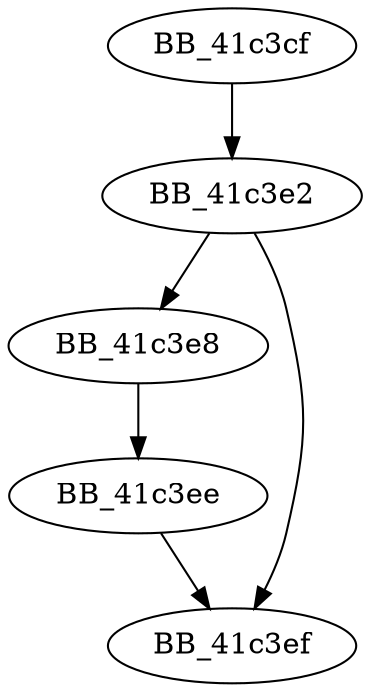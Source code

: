 DiGraph sub_41C3CF{
BB_41c3cf->BB_41c3e2
BB_41c3e2->BB_41c3e8
BB_41c3e2->BB_41c3ef
BB_41c3e8->BB_41c3ee
BB_41c3ee->BB_41c3ef
}
